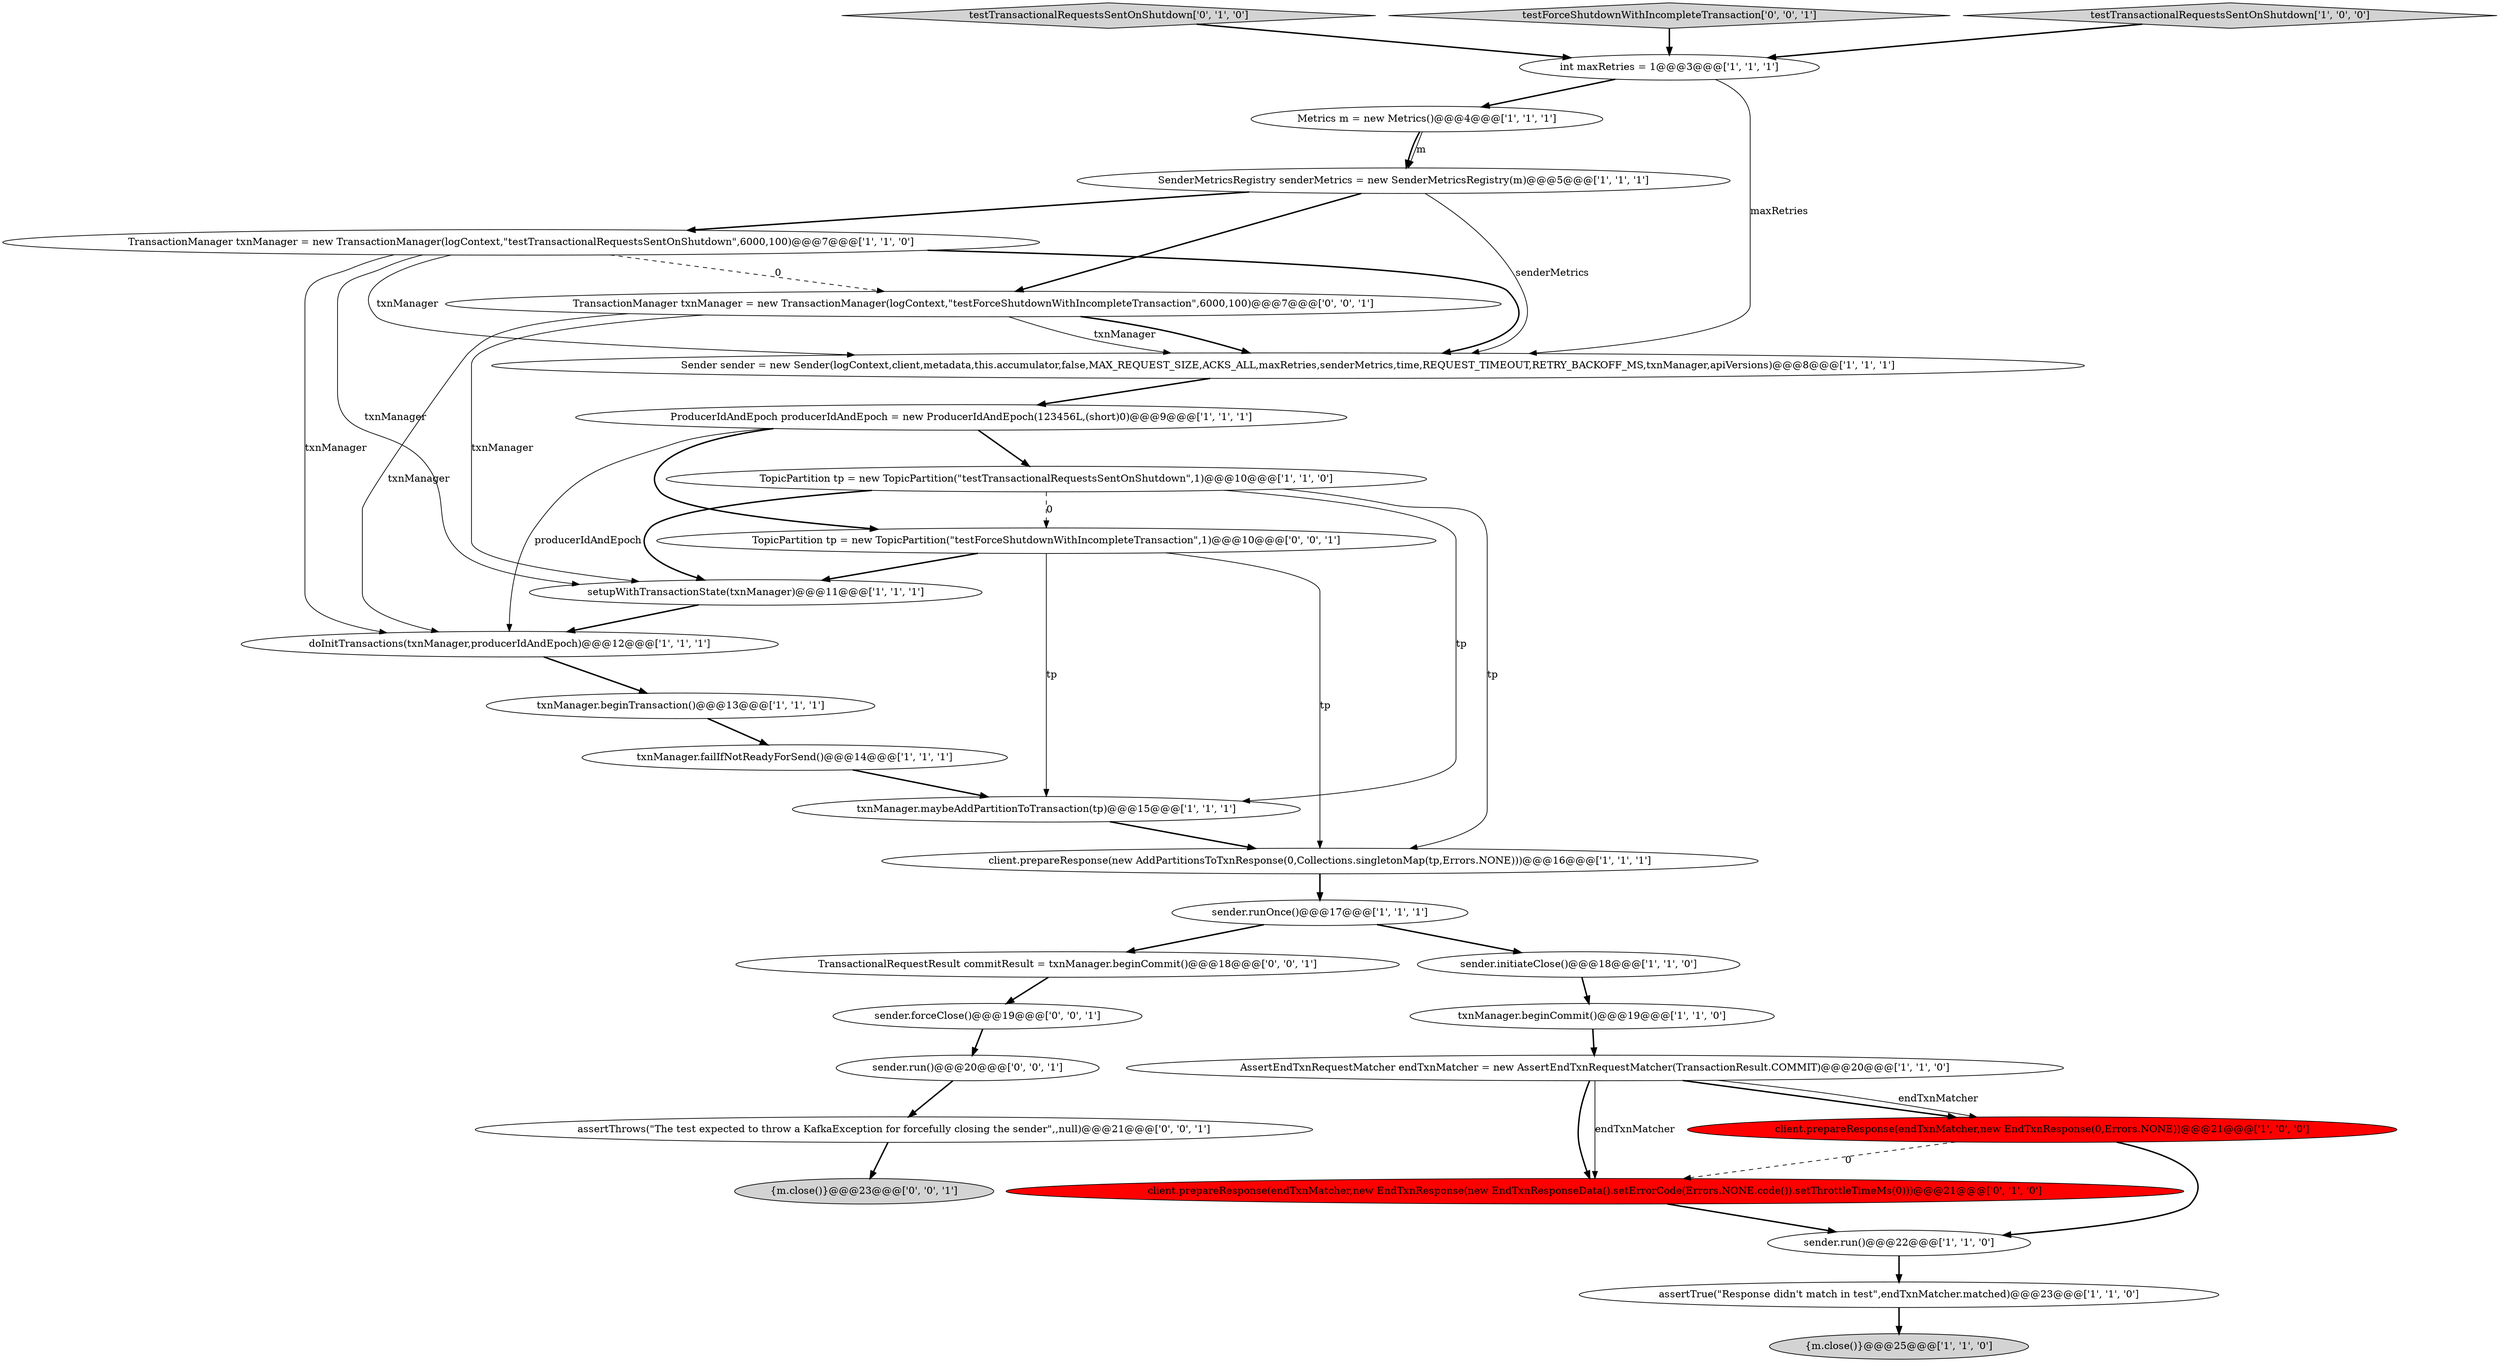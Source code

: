 digraph {
27 [style = filled, label = "{m.close()}@@@23@@@['0', '0', '1']", fillcolor = lightgray, shape = ellipse image = "AAA0AAABBB3BBB"];
11 [style = filled, label = "sender.run()@@@22@@@['1', '1', '0']", fillcolor = white, shape = ellipse image = "AAA0AAABBB1BBB"];
8 [style = filled, label = "txnManager.maybeAddPartitionToTransaction(tp)@@@15@@@['1', '1', '1']", fillcolor = white, shape = ellipse image = "AAA0AAABBB1BBB"];
14 [style = filled, label = "TransactionManager txnManager = new TransactionManager(logContext,\"testTransactionalRequestsSentOnShutdown\",6000,100)@@@7@@@['1', '1', '0']", fillcolor = white, shape = ellipse image = "AAA0AAABBB1BBB"];
25 [style = filled, label = "TopicPartition tp = new TopicPartition(\"testForceShutdownWithIncompleteTransaction\",1)@@@10@@@['0', '0', '1']", fillcolor = white, shape = ellipse image = "AAA0AAABBB3BBB"];
4 [style = filled, label = "SenderMetricsRegistry senderMetrics = new SenderMetricsRegistry(m)@@@5@@@['1', '1', '1']", fillcolor = white, shape = ellipse image = "AAA0AAABBB1BBB"];
10 [style = filled, label = "client.prepareResponse(endTxnMatcher,new EndTxnResponse(0,Errors.NONE))@@@21@@@['1', '0', '0']", fillcolor = red, shape = ellipse image = "AAA1AAABBB1BBB"];
17 [style = filled, label = "AssertEndTxnRequestMatcher endTxnMatcher = new AssertEndTxnRequestMatcher(TransactionResult.COMMIT)@@@20@@@['1', '1', '0']", fillcolor = white, shape = ellipse image = "AAA0AAABBB1BBB"];
0 [style = filled, label = "TopicPartition tp = new TopicPartition(\"testTransactionalRequestsSentOnShutdown\",1)@@@10@@@['1', '1', '0']", fillcolor = white, shape = ellipse image = "AAA0AAABBB1BBB"];
23 [style = filled, label = "testTransactionalRequestsSentOnShutdown['0', '1', '0']", fillcolor = lightgray, shape = diamond image = "AAA0AAABBB2BBB"];
19 [style = filled, label = "sender.initiateClose()@@@18@@@['1', '1', '0']", fillcolor = white, shape = ellipse image = "AAA0AAABBB1BBB"];
3 [style = filled, label = "doInitTransactions(txnManager,producerIdAndEpoch)@@@12@@@['1', '1', '1']", fillcolor = white, shape = ellipse image = "AAA0AAABBB1BBB"];
9 [style = filled, label = "client.prepareResponse(new AddPartitionsToTxnResponse(0,Collections.singletonMap(tp,Errors.NONE)))@@@16@@@['1', '1', '1']", fillcolor = white, shape = ellipse image = "AAA0AAABBB1BBB"];
2 [style = filled, label = "assertTrue(\"Response didn't match in test\",endTxnMatcher.matched)@@@23@@@['1', '1', '0']", fillcolor = white, shape = ellipse image = "AAA0AAABBB1BBB"];
26 [style = filled, label = "testForceShutdownWithIncompleteTransaction['0', '0', '1']", fillcolor = lightgray, shape = diamond image = "AAA0AAABBB3BBB"];
30 [style = filled, label = "TransactionalRequestResult commitResult = txnManager.beginCommit()@@@18@@@['0', '0', '1']", fillcolor = white, shape = ellipse image = "AAA0AAABBB3BBB"];
5 [style = filled, label = "setupWithTransactionState(txnManager)@@@11@@@['1', '1', '1']", fillcolor = white, shape = ellipse image = "AAA0AAABBB1BBB"];
1 [style = filled, label = "int maxRetries = 1@@@3@@@['1', '1', '1']", fillcolor = white, shape = ellipse image = "AAA0AAABBB1BBB"];
12 [style = filled, label = "ProducerIdAndEpoch producerIdAndEpoch = new ProducerIdAndEpoch(123456L,(short)0)@@@9@@@['1', '1', '1']", fillcolor = white, shape = ellipse image = "AAA0AAABBB1BBB"];
22 [style = filled, label = "client.prepareResponse(endTxnMatcher,new EndTxnResponse(new EndTxnResponseData().setErrorCode(Errors.NONE.code()).setThrottleTimeMs(0)))@@@21@@@['0', '1', '0']", fillcolor = red, shape = ellipse image = "AAA1AAABBB2BBB"];
31 [style = filled, label = "assertThrows(\"The test expected to throw a KafkaException for forcefully closing the sender\",,null)@@@21@@@['0', '0', '1']", fillcolor = white, shape = ellipse image = "AAA0AAABBB3BBB"];
13 [style = filled, label = "txnManager.beginTransaction()@@@13@@@['1', '1', '1']", fillcolor = white, shape = ellipse image = "AAA0AAABBB1BBB"];
16 [style = filled, label = "sender.runOnce()@@@17@@@['1', '1', '1']", fillcolor = white, shape = ellipse image = "AAA0AAABBB1BBB"];
21 [style = filled, label = "testTransactionalRequestsSentOnShutdown['1', '0', '0']", fillcolor = lightgray, shape = diamond image = "AAA0AAABBB1BBB"];
28 [style = filled, label = "TransactionManager txnManager = new TransactionManager(logContext,\"testForceShutdownWithIncompleteTransaction\",6000,100)@@@7@@@['0', '0', '1']", fillcolor = white, shape = ellipse image = "AAA0AAABBB3BBB"];
6 [style = filled, label = "Metrics m = new Metrics()@@@4@@@['1', '1', '1']", fillcolor = white, shape = ellipse image = "AAA0AAABBB1BBB"];
15 [style = filled, label = "Sender sender = new Sender(logContext,client,metadata,this.accumulator,false,MAX_REQUEST_SIZE,ACKS_ALL,maxRetries,senderMetrics,time,REQUEST_TIMEOUT,RETRY_BACKOFF_MS,txnManager,apiVersions)@@@8@@@['1', '1', '1']", fillcolor = white, shape = ellipse image = "AAA0AAABBB1BBB"];
29 [style = filled, label = "sender.forceClose()@@@19@@@['0', '0', '1']", fillcolor = white, shape = ellipse image = "AAA0AAABBB3BBB"];
18 [style = filled, label = "txnManager.failIfNotReadyForSend()@@@14@@@['1', '1', '1']", fillcolor = white, shape = ellipse image = "AAA0AAABBB1BBB"];
7 [style = filled, label = "{m.close()}@@@25@@@['1', '1', '0']", fillcolor = lightgray, shape = ellipse image = "AAA0AAABBB1BBB"];
20 [style = filled, label = "txnManager.beginCommit()@@@19@@@['1', '1', '0']", fillcolor = white, shape = ellipse image = "AAA0AAABBB1BBB"];
24 [style = filled, label = "sender.run()@@@20@@@['0', '0', '1']", fillcolor = white, shape = ellipse image = "AAA0AAABBB3BBB"];
14->15 [style = solid, label="txnManager"];
5->3 [style = bold, label=""];
17->10 [style = bold, label=""];
4->15 [style = solid, label="senderMetrics"];
17->10 [style = solid, label="endTxnMatcher"];
4->14 [style = bold, label=""];
20->17 [style = bold, label=""];
28->15 [style = bold, label=""];
0->9 [style = solid, label="tp"];
14->28 [style = dashed, label="0"];
19->20 [style = bold, label=""];
26->1 [style = bold, label=""];
25->8 [style = solid, label="tp"];
14->5 [style = solid, label="txnManager"];
0->8 [style = solid, label="tp"];
16->19 [style = bold, label=""];
17->22 [style = bold, label=""];
28->15 [style = solid, label="txnManager"];
12->0 [style = bold, label=""];
10->22 [style = dashed, label="0"];
30->29 [style = bold, label=""];
11->2 [style = bold, label=""];
9->16 [style = bold, label=""];
4->28 [style = bold, label=""];
17->22 [style = solid, label="endTxnMatcher"];
6->4 [style = bold, label=""];
1->6 [style = bold, label=""];
6->4 [style = solid, label="m"];
0->25 [style = dashed, label="0"];
31->27 [style = bold, label=""];
24->31 [style = bold, label=""];
14->3 [style = solid, label="txnManager"];
12->25 [style = bold, label=""];
16->30 [style = bold, label=""];
21->1 [style = bold, label=""];
28->5 [style = solid, label="txnManager"];
8->9 [style = bold, label=""];
12->3 [style = solid, label="producerIdAndEpoch"];
3->13 [style = bold, label=""];
23->1 [style = bold, label=""];
25->5 [style = bold, label=""];
14->15 [style = bold, label=""];
15->12 [style = bold, label=""];
18->8 [style = bold, label=""];
2->7 [style = bold, label=""];
29->24 [style = bold, label=""];
1->15 [style = solid, label="maxRetries"];
25->9 [style = solid, label="tp"];
22->11 [style = bold, label=""];
28->3 [style = solid, label="txnManager"];
13->18 [style = bold, label=""];
0->5 [style = bold, label=""];
10->11 [style = bold, label=""];
}
